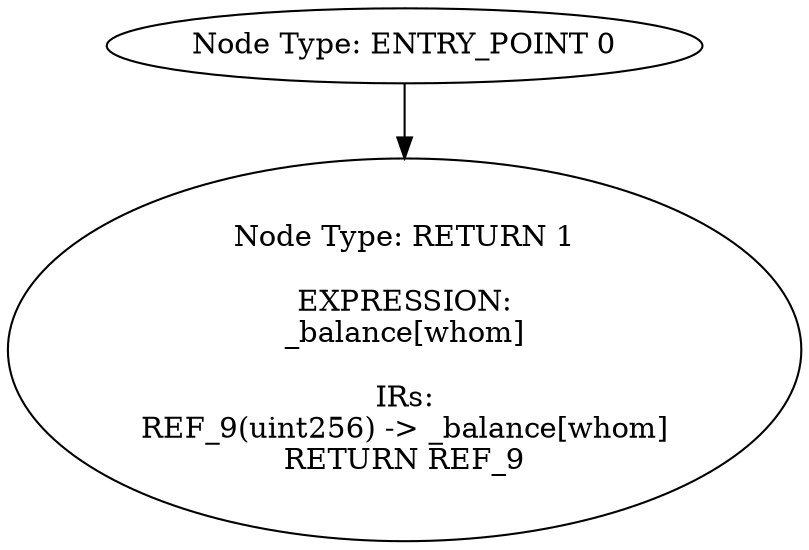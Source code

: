 digraph{
0[label="Node Type: ENTRY_POINT 0
"];
0->1;
1[label="Node Type: RETURN 1

EXPRESSION:
_balance[whom]

IRs:
REF_9(uint256) -> _balance[whom]
RETURN REF_9"];
}

